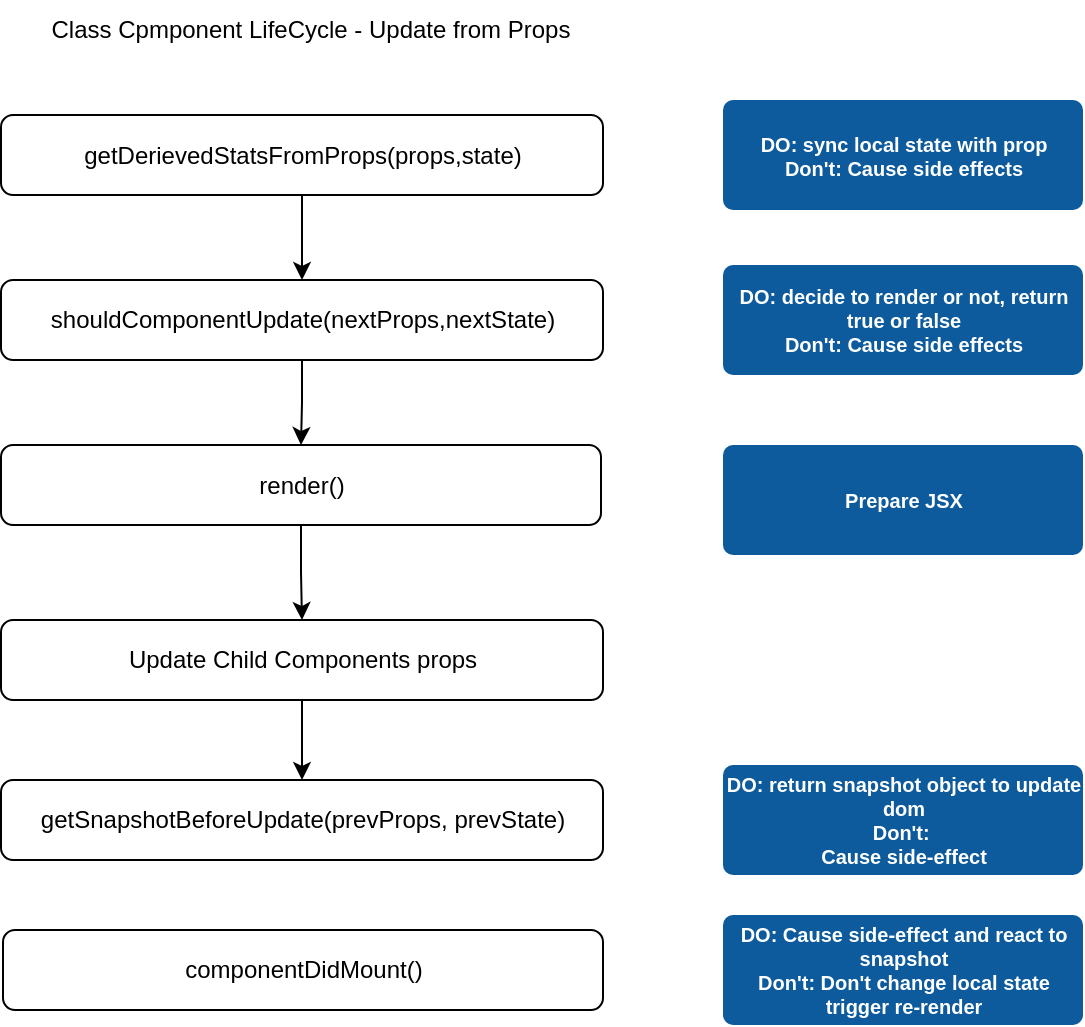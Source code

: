 <mxfile version="12.7.0" type="github">
  <diagram id="C5RBs43oDa-KdzZeNtuy" name="Page-1">
    <mxGraphModel dx="1264" dy="517" grid="1" gridSize="10" guides="1" tooltips="1" connect="1" arrows="1" fold="1" page="1" pageScale="1" pageWidth="827" pageHeight="1169" math="0" shadow="0">
      <root>
        <mxCell id="WIyWlLk6GJQsqaUBKTNV-0"/>
        <mxCell id="WIyWlLk6GJQsqaUBKTNV-1" parent="WIyWlLk6GJQsqaUBKTNV-0"/>
        <mxCell id="vzHL8BA-FCyweB06sf6c-2" value="Class Cpmponent LifeCycle - Update from Props" style="text;html=1;strokeColor=none;fillColor=none;align=center;verticalAlign=middle;whiteSpace=wrap;rounded=0;" vertex="1" parent="WIyWlLk6GJQsqaUBKTNV-1">
          <mxGeometry x="225.5" y="40" width="309" height="30" as="geometry"/>
        </mxCell>
        <mxCell id="vzHL8BA-FCyweB06sf6c-15" value="" style="edgeStyle=orthogonalEdgeStyle;rounded=0;orthogonalLoop=1;jettySize=auto;html=1;" edge="1" parent="WIyWlLk6GJQsqaUBKTNV-1" source="vzHL8BA-FCyweB06sf6c-4" target="vzHL8BA-FCyweB06sf6c-14">
          <mxGeometry relative="1" as="geometry"/>
        </mxCell>
        <mxCell id="vzHL8BA-FCyweB06sf6c-4" value="getDerievedStatsFromProps(props,state)" style="rounded=1;whiteSpace=wrap;html=1;fontSize=12;glass=0;strokeWidth=1;shadow=0;" vertex="1" parent="WIyWlLk6GJQsqaUBKTNV-1">
          <mxGeometry x="225.5" y="97.5" width="301" height="40" as="geometry"/>
        </mxCell>
        <mxCell id="vzHL8BA-FCyweB06sf6c-17" value="" style="edgeStyle=orthogonalEdgeStyle;rounded=0;orthogonalLoop=1;jettySize=auto;html=1;" edge="1" parent="WIyWlLk6GJQsqaUBKTNV-1" source="vzHL8BA-FCyweB06sf6c-14" target="vzHL8BA-FCyweB06sf6c-6">
          <mxGeometry relative="1" as="geometry"/>
        </mxCell>
        <mxCell id="vzHL8BA-FCyweB06sf6c-14" value="shouldComponentUpdate(nextProps,nextState)" style="rounded=1;whiteSpace=wrap;html=1;fontSize=12;glass=0;strokeWidth=1;shadow=0;" vertex="1" parent="WIyWlLk6GJQsqaUBKTNV-1">
          <mxGeometry x="225.5" y="180" width="301" height="40" as="geometry"/>
        </mxCell>
        <mxCell id="vzHL8BA-FCyweB06sf6c-5" value="" style="edgeStyle=orthogonalEdgeStyle;rounded=0;orthogonalLoop=1;jettySize=auto;html=1;" edge="1" parent="WIyWlLk6GJQsqaUBKTNV-1" source="vzHL8BA-FCyweB06sf6c-6" target="vzHL8BA-FCyweB06sf6c-8">
          <mxGeometry relative="1" as="geometry"/>
        </mxCell>
        <mxCell id="vzHL8BA-FCyweB06sf6c-6" value="render()" style="rounded=1;whiteSpace=wrap;html=1;fontSize=12;glass=0;strokeWidth=1;shadow=0;" vertex="1" parent="WIyWlLk6GJQsqaUBKTNV-1">
          <mxGeometry x="225.5" y="262.5" width="300" height="40" as="geometry"/>
        </mxCell>
        <mxCell id="vzHL8BA-FCyweB06sf6c-19" value="" style="edgeStyle=orthogonalEdgeStyle;rounded=0;orthogonalLoop=1;jettySize=auto;html=1;" edge="1" parent="WIyWlLk6GJQsqaUBKTNV-1" source="vzHL8BA-FCyweB06sf6c-8" target="vzHL8BA-FCyweB06sf6c-18">
          <mxGeometry relative="1" as="geometry"/>
        </mxCell>
        <mxCell id="vzHL8BA-FCyweB06sf6c-8" value="Update Child Components props" style="rounded=1;whiteSpace=wrap;html=1;fontSize=12;glass=0;strokeWidth=1;shadow=0;" vertex="1" parent="WIyWlLk6GJQsqaUBKTNV-1">
          <mxGeometry x="225.5" y="350" width="301" height="40" as="geometry"/>
        </mxCell>
        <mxCell id="vzHL8BA-FCyweB06sf6c-18" value="getSnapshotBeforeUpdate(prevProps, prevState)" style="rounded=1;whiteSpace=wrap;html=1;fontSize=12;glass=0;strokeWidth=1;shadow=0;" vertex="1" parent="WIyWlLk6GJQsqaUBKTNV-1">
          <mxGeometry x="225.5" y="430" width="301" height="40" as="geometry"/>
        </mxCell>
        <mxCell id="vzHL8BA-FCyweB06sf6c-9" value="componentDidMount()" style="rounded=1;whiteSpace=wrap;html=1;fontSize=12;glass=0;strokeWidth=1;shadow=0;" vertex="1" parent="WIyWlLk6GJQsqaUBKTNV-1">
          <mxGeometry x="226.5" y="505" width="300" height="40" as="geometry"/>
        </mxCell>
        <mxCell id="vzHL8BA-FCyweB06sf6c-11" value="&lt;div&gt;&lt;span&gt;DO: sync local state with prop&lt;/span&gt;&lt;br&gt;&lt;/div&gt;&lt;div&gt;Don&#39;t: Cause side effects&lt;/div&gt;" style="html=1;shadow=0;dashed=0;shape=mxgraph.bootstrap.rrect;align=center;rSize=5;strokeColor=none;fillColor=#0D5B9D;fontColor=#ffffff;fontStyle=1;whiteSpace=wrap;fontSize=10;" vertex="1" parent="WIyWlLk6GJQsqaUBKTNV-1">
          <mxGeometry x="586.5" y="90" width="180" height="55" as="geometry"/>
        </mxCell>
        <mxCell id="vzHL8BA-FCyweB06sf6c-12" value="&lt;div&gt;Prepare JSX&lt;/div&gt;" style="html=1;shadow=0;dashed=0;shape=mxgraph.bootstrap.rrect;align=center;rSize=5;strokeColor=none;fillColor=#0D5B9D;fontColor=#ffffff;fontStyle=1;whiteSpace=wrap;fontSize=10;" vertex="1" parent="WIyWlLk6GJQsqaUBKTNV-1">
          <mxGeometry x="586.5" y="262.5" width="180" height="55" as="geometry"/>
        </mxCell>
        <mxCell id="vzHL8BA-FCyweB06sf6c-13" value="&lt;div&gt;&lt;span&gt;DO: Cause side-effect and react to snapshot&lt;/span&gt;&lt;br&gt;&lt;/div&gt;&lt;div&gt;Don&#39;t: Don&#39;t change local state&lt;/div&gt;&lt;div&gt;trigger re-render&lt;/div&gt;" style="html=1;shadow=0;dashed=0;shape=mxgraph.bootstrap.rrect;align=center;rSize=5;strokeColor=none;fillColor=#0D5B9D;fontColor=#ffffff;fontStyle=1;whiteSpace=wrap;fontSize=10;" vertex="1" parent="WIyWlLk6GJQsqaUBKTNV-1">
          <mxGeometry x="586.5" y="497.5" width="180" height="55" as="geometry"/>
        </mxCell>
        <mxCell id="vzHL8BA-FCyweB06sf6c-16" value="&lt;div&gt;&lt;span&gt;DO: decide to render or not, return true or false&lt;/span&gt;&lt;br&gt;&lt;/div&gt;&lt;div&gt;Don&#39;t: Cause side effects&lt;/div&gt;" style="html=1;shadow=0;dashed=0;shape=mxgraph.bootstrap.rrect;align=center;rSize=5;strokeColor=none;fillColor=#0D5B9D;fontColor=#ffffff;fontStyle=1;whiteSpace=wrap;fontSize=10;" vertex="1" parent="WIyWlLk6GJQsqaUBKTNV-1">
          <mxGeometry x="586.5" y="172.5" width="180" height="55" as="geometry"/>
        </mxCell>
        <mxCell id="vzHL8BA-FCyweB06sf6c-20" value="&lt;div&gt;&lt;span&gt;DO: return snapshot object to update dom&lt;/span&gt;&lt;br&gt;&lt;/div&gt;&lt;div&gt;Don&#39;t:&amp;nbsp;&lt;/div&gt;Cause side-effect" style="html=1;shadow=0;dashed=0;shape=mxgraph.bootstrap.rrect;align=center;rSize=5;strokeColor=none;fillColor=#0D5B9D;fontColor=#ffffff;fontStyle=1;whiteSpace=wrap;fontSize=10;" vertex="1" parent="WIyWlLk6GJQsqaUBKTNV-1">
          <mxGeometry x="586.5" y="422.5" width="180" height="55" as="geometry"/>
        </mxCell>
      </root>
    </mxGraphModel>
  </diagram>
</mxfile>
